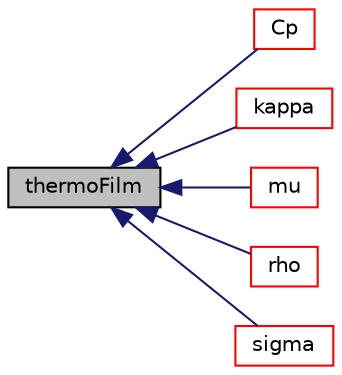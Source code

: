 digraph "thermoFilm"
{
  bgcolor="transparent";
  edge [fontname="Helvetica",fontsize="10",labelfontname="Helvetica",labelfontsize="10"];
  node [fontname="Helvetica",fontsize="10",shape=record];
  rankdir="LR";
  Node1 [label="thermoFilm",height=0.2,width=0.4,color="black", fillcolor="grey75", style="filled", fontcolor="black"];
  Node1 -> Node2 [dir="back",color="midnightblue",fontsize="10",style="solid",fontname="Helvetica"];
  Node2 [label="Cp",height=0.2,width=0.4,color="red",URL="$a01385.html#a189768d7784b3f4d6300630f60482f21",tooltip="Return specific heat capacity [J/kg/K]. "];
  Node1 -> Node3 [dir="back",color="midnightblue",fontsize="10",style="solid",fontname="Helvetica"];
  Node3 [label="kappa",height=0.2,width=0.4,color="red",URL="$a01385.html#a2b3635ee75d2bce5309f4d98d6c27650",tooltip="Return thermal conductivity [W/m/K]. "];
  Node1 -> Node4 [dir="back",color="midnightblue",fontsize="10",style="solid",fontname="Helvetica"];
  Node4 [label="mu",height=0.2,width=0.4,color="red",URL="$a01385.html#a6a75e732b55d976da97dddc2575579ed",tooltip="Return dynamic viscosity [Pa.s]. "];
  Node1 -> Node5 [dir="back",color="midnightblue",fontsize="10",style="solid",fontname="Helvetica"];
  Node5 [label="rho",height=0.2,width=0.4,color="red",URL="$a01385.html#a6d296151ad3579c3213f91adc6ed6f52",tooltip="Return density [kg/m3]. "];
  Node1 -> Node6 [dir="back",color="midnightblue",fontsize="10",style="solid",fontname="Helvetica"];
  Node6 [label="sigma",height=0.2,width=0.4,color="red",URL="$a01385.html#a5292706a64558b88dc07af840513cb71",tooltip="Return surface tension [kg/s2]. "];
}
